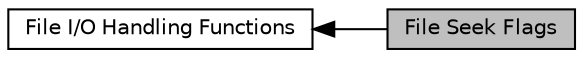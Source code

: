 digraph "File Seek Flags"
{
  edge [fontname="Helvetica",fontsize="10",labelfontname="Helvetica",labelfontsize="10"];
  node [fontname="Helvetica",fontsize="10",shape=record];
  rankdir=LR;
  Node0 [label="File Seek Flags",height=0.2,width=0.4,color="black", fillcolor="grey75", style="filled", fontcolor="black"];
  Node1 [label="File I/O Handling Functions",height=0.2,width=0.4,color="black", fillcolor="white", style="filled",URL="$group__apr__file__io.html"];
  Node1->Node0 [shape=plaintext, dir="back", style="solid"];
}
